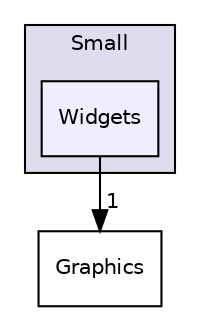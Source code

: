 digraph "include/Small/Widgets" {
  compound=true
  node [ fontsize="10", fontname="Helvetica"];
  edge [ labelfontsize="10", labelfontname="Helvetica"];
  subgraph clusterdir_bccf9de9576cfd43a752576f669ec707 {
    graph [ bgcolor="#ddddee", pencolor="black", label="Small" fontname="Helvetica", fontsize="10", URL="dir_bccf9de9576cfd43a752576f669ec707.html"]
  dir_db89475db93d8c9ea59250fb4006acd2 [shape=box, label="Widgets", style="filled", fillcolor="#eeeeff", pencolor="black", URL="dir_db89475db93d8c9ea59250fb4006acd2.html"];
  }
  dir_1e32cf0ae7c9740a651d31fd7036c32f [shape=box label="Graphics" URL="dir_1e32cf0ae7c9740a651d31fd7036c32f.html"];
  dir_db89475db93d8c9ea59250fb4006acd2->dir_1e32cf0ae7c9740a651d31fd7036c32f [headlabel="1", labeldistance=1.5 headhref="dir_000009_000005.html"];
}
